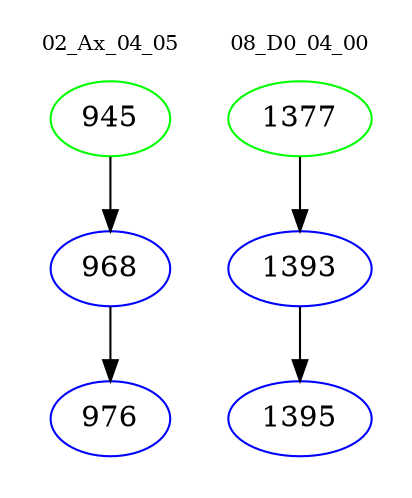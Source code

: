 digraph{
subgraph cluster_0 {
color = white
label = "02_Ax_04_05";
fontsize=10;
T0_945 [label="945", color="green"]
T0_945 -> T0_968 [color="black"]
T0_968 [label="968", color="blue"]
T0_968 -> T0_976 [color="black"]
T0_976 [label="976", color="blue"]
}
subgraph cluster_1 {
color = white
label = "08_D0_04_00";
fontsize=10;
T1_1377 [label="1377", color="green"]
T1_1377 -> T1_1393 [color="black"]
T1_1393 [label="1393", color="blue"]
T1_1393 -> T1_1395 [color="black"]
T1_1395 [label="1395", color="blue"]
}
}
